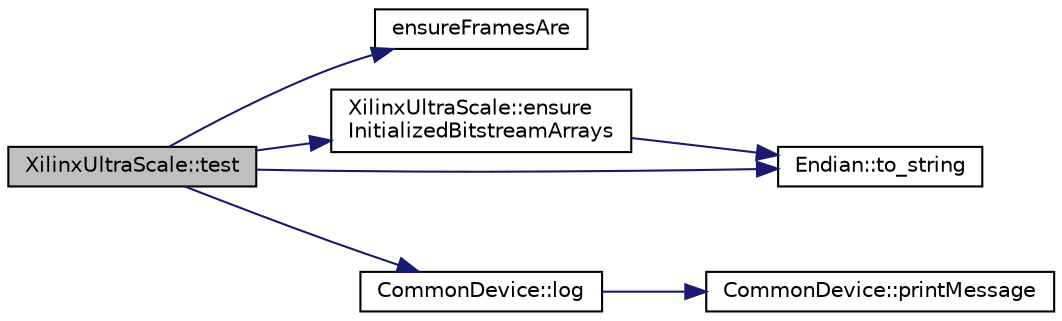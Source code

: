 digraph "XilinxUltraScale::test"
{
 // INTERACTIVE_SVG=YES
 // LATEX_PDF_SIZE
  edge [fontname="Helvetica",fontsize="10",labelfontname="Helvetica",labelfontsize="10"];
  node [fontname="Helvetica",fontsize="10",shape=record];
  rankdir="LR";
  Node1 [label="XilinxUltraScale::test",height=0.2,width=0.4,color="black", fillcolor="grey75", style="filled", fontcolor="black",tooltip=" "];
  Node1 -> Node2 [color="midnightblue",fontsize="10",style="solid",fontname="Helvetica"];
  Node2 [label="ensureFramesAre",height=0.2,width=0.4,color="black", fillcolor="white", style="filled",URL="$inlineTest_8h.html#a38aadd629bd2ab8241e670ee8102dfc2",tooltip=" "];
  Node1 -> Node3 [color="midnightblue",fontsize="10",style="solid",fontname="Helvetica"];
  Node3 [label="XilinxUltraScale::ensure\lInitializedBitstreamArrays",height=0.2,width=0.4,color="black", fillcolor="white", style="filled",URL="$classXilinxUltraScale.html#a90eabbb61cf23c68e7bc960b720d620e",tooltip=" "];
  Node3 -> Node4 [color="midnightblue",fontsize="10",style="solid",fontname="Helvetica"];
  Node4 [label="Endian::to_string",height=0.2,width=0.4,color="black", fillcolor="white", style="filled",URL="$namespaceEndian.html#ac9f4873f9a0c23291fa47d68dff6fbbc",tooltip=" "];
  Node1 -> Node5 [color="midnightblue",fontsize="10",style="solid",fontname="Helvetica"];
  Node5 [label="CommonDevice::log",height=0.2,width=0.4,color="black", fillcolor="white", style="filled",URL="$classCommonDevice.html#aa42337dfb4b5ff34a063c2145ab87478",tooltip=" "];
  Node5 -> Node6 [color="midnightblue",fontsize="10",style="solid",fontname="Helvetica"];
  Node6 [label="CommonDevice::printMessage",height=0.2,width=0.4,color="black", fillcolor="white", style="filled",URL="$classCommonDevice.html#af047ea6fd9b60bae9fcc94a7d8859657",tooltip=" "];
  Node1 -> Node4 [color="midnightblue",fontsize="10",style="solid",fontname="Helvetica"];
}
